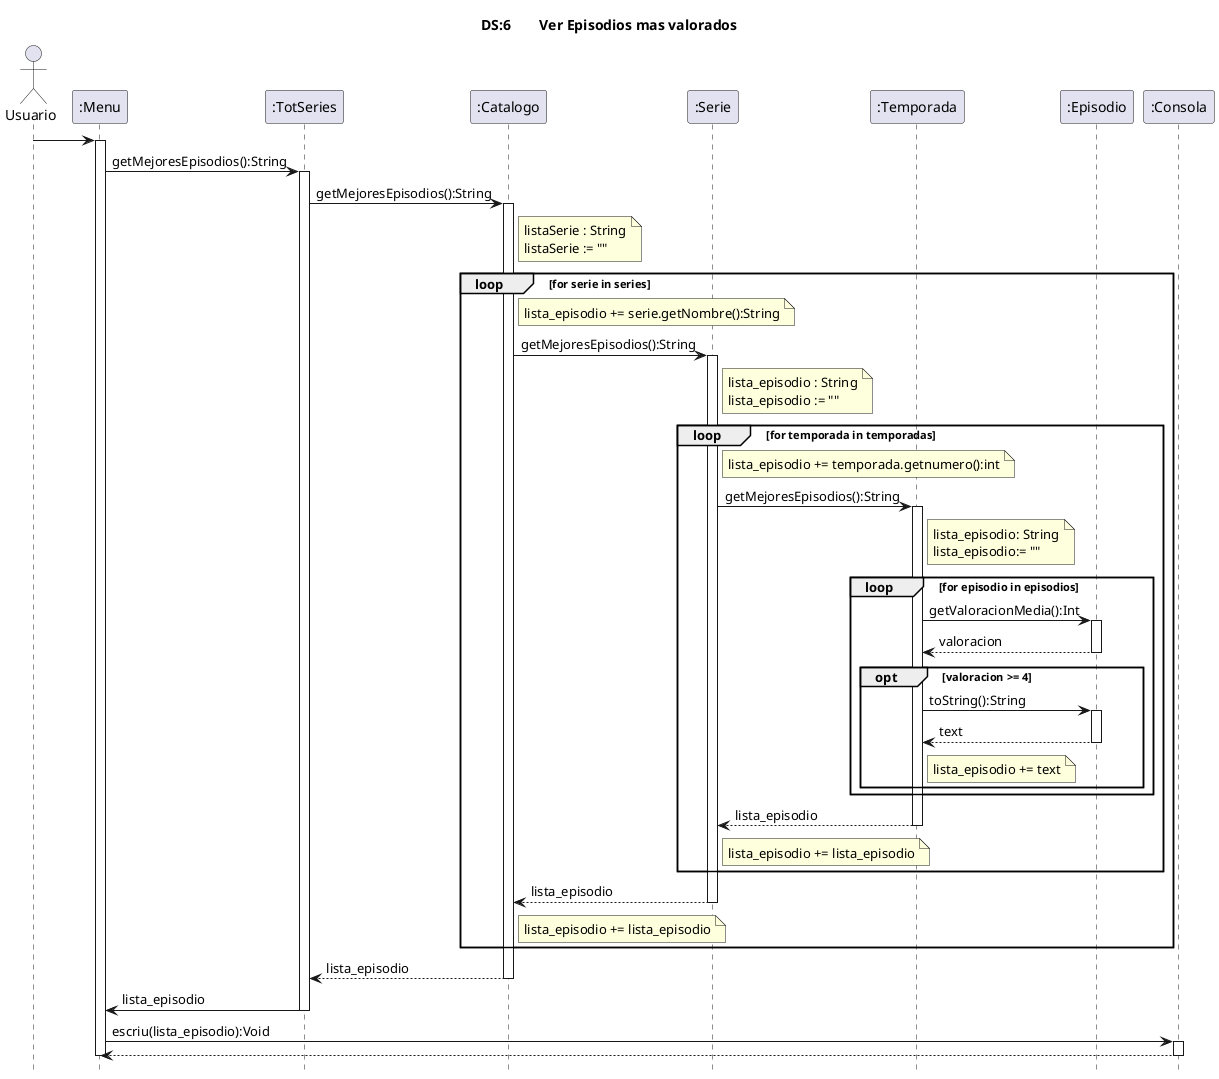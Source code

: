 @startuml
title	DS:6	Ver Episodios mas valorados
hide	footbox

actor Usuario
participant ":Menu" as Menu
participant ":TotSeries" as TotSeries
participant ":Catalogo" as Catalogo
participant ":Serie" as Serie
participant ":Temporada" as Temporada
participant ":Episodio" as Episodio
participant ":Consola" as Consola
Usuario -> Menu
activate Menu
Menu -> TotSeries:getMejoresEpisodios():String
activate TotSeries
TotSeries -> Catalogo:getMejoresEpisodios():String
activate Catalogo


note right Catalogo
    listaSerie : String
    listaSerie := ""
end note

loop for serie in series
    note right Catalogo
        lista_episodio += serie.getNombre():String
    end note
    Catalogo -> Serie:getMejoresEpisodios():String
    activate Serie


    note right Serie
    lista_episodio : String
    lista_episodio := ""
    end note

    loop for temporada in temporadas
        note right Serie
        lista_episodio += temporada.getnumero():int
        end note
        Serie -> Temporada:getMejoresEpisodios():String
        activate Temporada


        note right Temporada
            lista_episodio: String
            lista_episodio:= ""
        end note

        loop for episodio in episodios
            Temporada -> Episodio:getValoracionMedia():Int
            activate Episodio
            Episodio --> Temporada:valoracion
            deactivate Episodio


            opt valoracion >= 4
                Temporada -> Episodio:toString():String
                activate Episodio
                Episodio --> Temporada:text
                deactivate Episodio

                note right Temporada
                    lista_episodio += text
                end note

            end opt
        end loop
        Temporada --> Serie:lista_episodio
        deactivate Temporada


        note right Serie
            lista_episodio += lista_episodio
        end note

    end loop
    Serie --> Catalogo:lista_episodio
    deactivate Serie

     note right Catalogo
        lista_episodio += lista_episodio
    end note
end loop
Catalogo --> TotSeries:lista_episodio
deactivate Catalogo

TotSeries -> Menu : lista_episodio
deactivate TotSeries
Menu -> Consola : escriu(lista_episodio):Void
activate Consola
Consola --> Menu
deactivate Consola
deactivate Menu
@enduml
